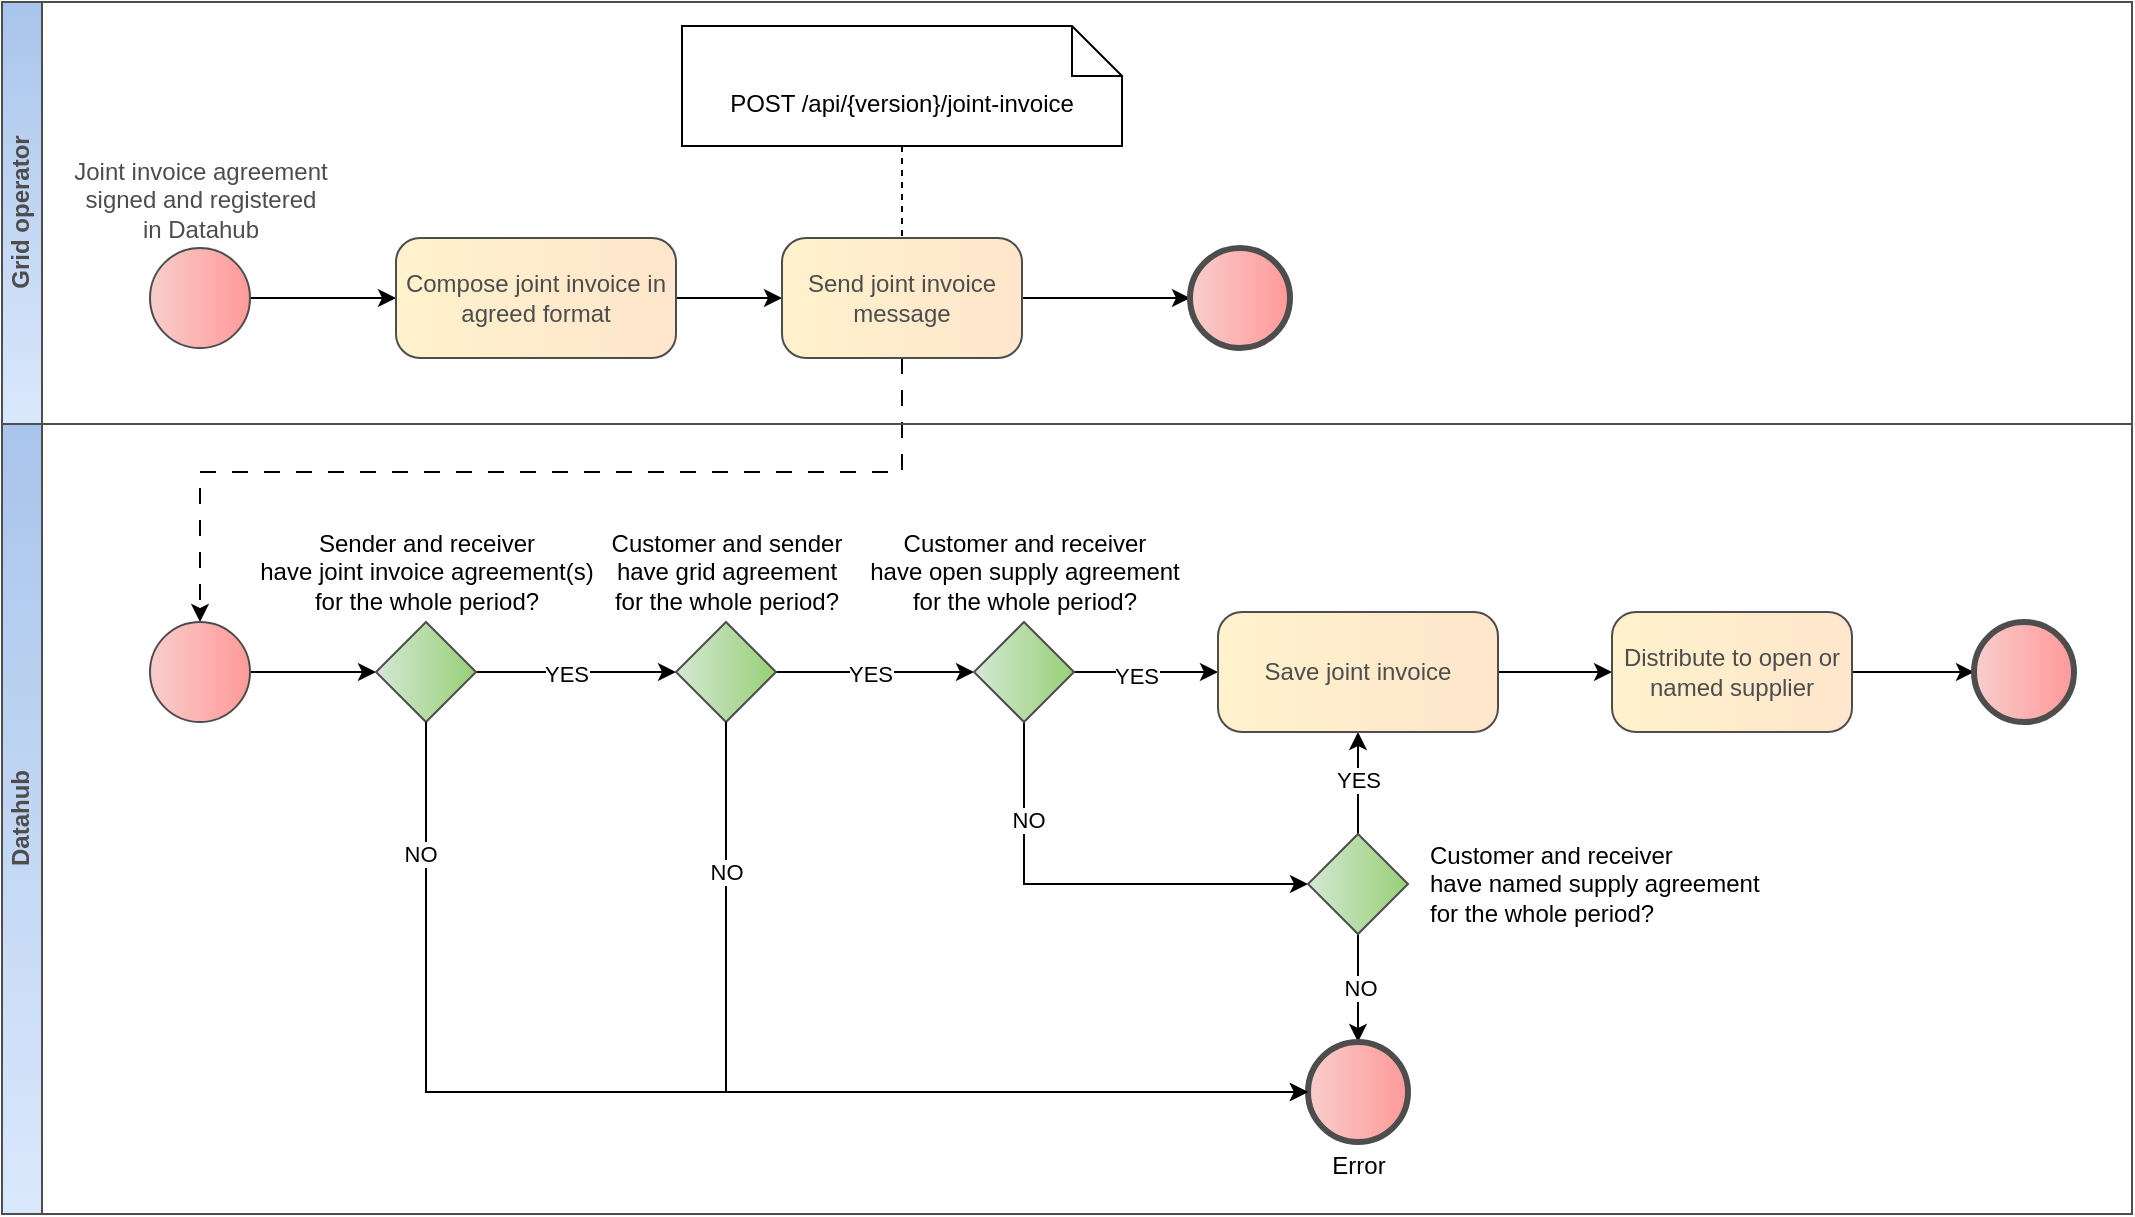 <mxfile version="22.1.21" type="device" pages="4">
  <diagram name="Add joint invoice" id="8MDporz_g2Um2DUFQjdH">
    <mxGraphModel dx="1830" dy="837" grid="0" gridSize="10" guides="1" tooltips="1" connect="1" arrows="1" fold="1" page="0" pageScale="1" pageWidth="827" pageHeight="1169" math="0" shadow="0">
      <root>
        <mxCell id="0" />
        <mxCell id="1" parent="0" />
        <mxCell id="ErJsUryPeic-7oZZHzyE-3" style="edgeStyle=orthogonalEdgeStyle;rounded=0;orthogonalLoop=1;jettySize=auto;html=1;" edge="1" parent="1" source="ErJsUryPeic-7oZZHzyE-1" target="ErJsUryPeic-7oZZHzyE-2">
          <mxGeometry relative="1" as="geometry" />
        </mxCell>
        <mxCell id="ErJsUryPeic-7oZZHzyE-1" value="Joint invoice agreement&lt;br&gt;signed and registered&lt;br&gt;in Datahub" style="points=[[0.145,0.145,0],[0.5,0,0],[0.855,0.145,0],[1,0.5,0],[0.855,0.855,0],[0.5,1,0],[0.145,0.855,0],[0,0.5,0]];shape=mxgraph.bpmn.event;html=1;verticalLabelPosition=top;labelBackgroundColor=#ffffff;verticalAlign=bottom;align=center;perimeter=ellipsePerimeter;outlineConnect=0;aspect=fixed;outline=standard;symbol=general;fontFamily=Helvetica;fontSize=12;fontColor=#4D4D4D;fillColor=#f8cecc;strokeColor=#4D4D4D;rounded=1;shadow=0;strokeWidth=1;gradientColor=#FF9999;gradientDirection=east;labelPosition=center;" vertex="1" parent="1">
          <mxGeometry x="-8" y="292" width="50" height="50" as="geometry" />
        </mxCell>
        <mxCell id="ErJsUryPeic-7oZZHzyE-5" value="" style="edgeStyle=orthogonalEdgeStyle;rounded=0;orthogonalLoop=1;jettySize=auto;html=1;" edge="1" parent="1" source="ErJsUryPeic-7oZZHzyE-2" target="ErJsUryPeic-7oZZHzyE-4">
          <mxGeometry relative="1" as="geometry" />
        </mxCell>
        <mxCell id="ErJsUryPeic-7oZZHzyE-2" value="Compose joint invoice in agreed format" style="rounded=1;whiteSpace=wrap;html=1;arcSize=20;fillColor=#fff2cc;strokeColor=#4D4D4D;shadow=0;fontColor=#4D4D4D;gradientColor=#FFE6CC;gradientDirection=east;glass=0;collapsible=0;backgroundOutline=0;enumerate=0;labelBackgroundColor=none;labelBorderColor=none;strokeWidth=1;" vertex="1" parent="1">
          <mxGeometry x="115" y="287" width="140" height="60" as="geometry">
            <mxRectangle x="340" y="420" width="90" height="30" as="alternateBounds" />
          </mxGeometry>
        </mxCell>
        <mxCell id="ErJsUryPeic-7oZZHzyE-9" style="edgeStyle=orthogonalEdgeStyle;rounded=0;orthogonalLoop=1;jettySize=auto;html=1;" edge="1" parent="1" source="ErJsUryPeic-7oZZHzyE-4" target="ErJsUryPeic-7oZZHzyE-8">
          <mxGeometry relative="1" as="geometry" />
        </mxCell>
        <mxCell id="3ln-3Bt3ZYaKmS4pvewE-1" style="edgeStyle=orthogonalEdgeStyle;rounded=0;orthogonalLoop=1;jettySize=auto;html=1;dashed=1;dashPattern=8 8;" edge="1" parent="1" source="ErJsUryPeic-7oZZHzyE-4" target="ErJsUryPeic-7oZZHzyE-10">
          <mxGeometry relative="1" as="geometry">
            <Array as="points">
              <mxPoint x="368" y="404" />
              <mxPoint x="17" y="404" />
            </Array>
          </mxGeometry>
        </mxCell>
        <mxCell id="ErJsUryPeic-7oZZHzyE-4" value="Send joint invoice message" style="whiteSpace=wrap;html=1;fillColor=#fff2cc;strokeColor=#4D4D4D;fontColor=#4D4D4D;rounded=1;arcSize=20;shadow=0;gradientColor=#FFE6CC;gradientDirection=east;glass=0;labelBackgroundColor=none;labelBorderColor=none;strokeWidth=1;" vertex="1" parent="1">
          <mxGeometry x="308" y="287" width="120" height="60" as="geometry" />
        </mxCell>
        <mxCell id="ErJsUryPeic-7oZZHzyE-7" style="rounded=0;orthogonalLoop=1;jettySize=auto;html=1;dashed=1;endArrow=none;endFill=0;" edge="1" parent="1" source="ErJsUryPeic-7oZZHzyE-6" target="ErJsUryPeic-7oZZHzyE-4">
          <mxGeometry relative="1" as="geometry" />
        </mxCell>
        <mxCell id="ErJsUryPeic-7oZZHzyE-6" value="POST /api/{version}/joint-invoice" style="shape=note2;boundedLbl=1;whiteSpace=wrap;html=1;size=25;verticalAlign=top;align=center;" vertex="1" parent="1">
          <mxGeometry x="258" y="181" width="220" height="60" as="geometry" />
        </mxCell>
        <mxCell id="ErJsUryPeic-7oZZHzyE-8" value="" style="points=[[0.145,0.145,0],[0.5,0,0],[0.855,0.145,0],[1,0.5,0],[0.855,0.855,0],[0.5,1,0],[0.145,0.855,0],[0,0.5,0]];shape=mxgraph.bpmn.event;html=1;verticalLabelPosition=top;labelBackgroundColor=#ffffff;verticalAlign=middle;align=center;perimeter=ellipsePerimeter;outlineConnect=0;aspect=fixed;outline=end;symbol=terminate2;fontFamily=Helvetica;fontSize=12;fontColor=#000000;fillColor=#f8cecc;strokeColor=#4D4D4D;rounded=1;shadow=0;strokeWidth=1;gradientColor=#FF9999;gradientDirection=east;spacing=0;spacingTop=0;spacingLeft=0;spacingBottom=0;labelPosition=center;" vertex="1" parent="1">
          <mxGeometry x="512" y="292" width="50" height="50" as="geometry" />
        </mxCell>
        <mxCell id="ErJsUryPeic-7oZZHzyE-12" style="edgeStyle=orthogonalEdgeStyle;rounded=0;orthogonalLoop=1;jettySize=auto;html=1;" edge="1" parent="1" source="ErJsUryPeic-7oZZHzyE-10" target="ErJsUryPeic-7oZZHzyE-11">
          <mxGeometry relative="1" as="geometry" />
        </mxCell>
        <mxCell id="ErJsUryPeic-7oZZHzyE-10" value="" style="points=[[0.145,0.145,0],[0.5,0,0],[0.855,0.145,0],[1,0.5,0],[0.855,0.855,0],[0.5,1,0],[0.145,0.855,0],[0,0.5,0]];shape=mxgraph.bpmn.event;html=1;verticalLabelPosition=bottom;labelBackgroundColor=#ffffff;verticalAlign=bottom;align=center;perimeter=ellipsePerimeter;outlineConnect=0;aspect=fixed;outline=standard;symbol=general;fontFamily=Helvetica;fontSize=12;fontColor=#4D4D4D;fillColor=#f8cecc;strokeColor=#4D4D4D;rounded=1;shadow=0;strokeWidth=1;gradientColor=#FF9999;gradientDirection=east;" vertex="1" parent="1">
          <mxGeometry x="-8" y="479" width="50" height="50" as="geometry" />
        </mxCell>
        <mxCell id="ErJsUryPeic-7oZZHzyE-16" style="edgeStyle=orthogonalEdgeStyle;rounded=0;orthogonalLoop=1;jettySize=auto;html=1;" edge="1" parent="1" source="ErJsUryPeic-7oZZHzyE-11" target="ErJsUryPeic-7oZZHzyE-13">
          <mxGeometry relative="1" as="geometry" />
        </mxCell>
        <mxCell id="ErJsUryPeic-7oZZHzyE-17" value="YES" style="edgeLabel;html=1;align=center;verticalAlign=middle;resizable=0;points=[];" vertex="1" connectable="0" parent="ErJsUryPeic-7oZZHzyE-16">
          <mxGeometry x="-0.097" relative="1" as="geometry">
            <mxPoint y="1" as="offset" />
          </mxGeometry>
        </mxCell>
        <mxCell id="ErJsUryPeic-7oZZHzyE-11" value="Sender and receiver&lt;br&gt;have joint invoice agreement(s)&lt;br&gt;for the whole period?" style="points=[[0.25,0.25,0],[0.5,0,0],[0.75,0.25,0],[1,0.5,0],[0.75,0.75,0],[0.5,1,0],[0.25,0.75,0],[0,0.5,0]];shape=mxgraph.bpmn.gateway2;html=1;verticalLabelPosition=top;labelBackgroundColor=#ffffff;verticalAlign=middle;align=center;perimeter=rhombusPerimeter;outlineConnect=0;outline=none;symbol=none;fontFamily=Helvetica;fontSize=12;fontColor=#000000;fillColor=#D5E8D4;strokeColor=#4D4D4D;rounded=0;shadow=0;gradientColor=#97D077;gradientDirection=east;spacing=0;labelPosition=center;" vertex="1" parent="1">
          <mxGeometry x="105" y="479" width="50" height="50" as="geometry" />
        </mxCell>
        <mxCell id="ErJsUryPeic-7oZZHzyE-18" style="edgeStyle=orthogonalEdgeStyle;rounded=0;orthogonalLoop=1;jettySize=auto;html=1;" edge="1" parent="1" source="ErJsUryPeic-7oZZHzyE-13" target="ErJsUryPeic-7oZZHzyE-14">
          <mxGeometry relative="1" as="geometry" />
        </mxCell>
        <mxCell id="ErJsUryPeic-7oZZHzyE-19" value="YES" style="edgeLabel;html=1;align=center;verticalAlign=middle;resizable=0;points=[];" vertex="1" connectable="0" parent="ErJsUryPeic-7oZZHzyE-18">
          <mxGeometry x="-0.057" relative="1" as="geometry">
            <mxPoint y="1" as="offset" />
          </mxGeometry>
        </mxCell>
        <mxCell id="ErJsUryPeic-7oZZHzyE-13" value="Customer and sender&lt;br&gt;have grid agreement&lt;br&gt;for the whole period?" style="points=[[0.25,0.25,0],[0.5,0,0],[0.75,0.25,0],[1,0.5,0],[0.75,0.75,0],[0.5,1,0],[0.25,0.75,0],[0,0.5,0]];shape=mxgraph.bpmn.gateway2;html=1;verticalLabelPosition=top;labelBackgroundColor=#ffffff;verticalAlign=middle;align=center;perimeter=rhombusPerimeter;outlineConnect=0;outline=none;symbol=none;fontFamily=Helvetica;fontSize=12;fontColor=#000000;fillColor=#D5E8D4;strokeColor=#4D4D4D;rounded=0;shadow=0;gradientColor=#97D077;gradientDirection=east;spacing=0;labelPosition=center;" vertex="1" parent="1">
          <mxGeometry x="255" y="479" width="50" height="50" as="geometry" />
        </mxCell>
        <mxCell id="ErJsUryPeic-7oZZHzyE-21" style="edgeStyle=orthogonalEdgeStyle;rounded=0;orthogonalLoop=1;jettySize=auto;html=1;" edge="1" parent="1" source="ErJsUryPeic-7oZZHzyE-14" target="ErJsUryPeic-7oZZHzyE-20">
          <mxGeometry relative="1" as="geometry" />
        </mxCell>
        <mxCell id="ErJsUryPeic-7oZZHzyE-25" value="YES" style="edgeLabel;html=1;align=center;verticalAlign=middle;resizable=0;points=[];" vertex="1" connectable="0" parent="ErJsUryPeic-7oZZHzyE-21">
          <mxGeometry x="-0.139" y="-1" relative="1" as="geometry">
            <mxPoint y="1" as="offset" />
          </mxGeometry>
        </mxCell>
        <mxCell id="ErJsUryPeic-7oZZHzyE-24" style="edgeStyle=orthogonalEdgeStyle;rounded=0;orthogonalLoop=1;jettySize=auto;html=1;" edge="1" parent="1" source="ErJsUryPeic-7oZZHzyE-14" target="ErJsUryPeic-7oZZHzyE-15">
          <mxGeometry relative="1" as="geometry">
            <Array as="points">
              <mxPoint x="429" y="610" />
            </Array>
          </mxGeometry>
        </mxCell>
        <mxCell id="ErJsUryPeic-7oZZHzyE-26" value="NO" style="edgeLabel;html=1;align=center;verticalAlign=middle;resizable=0;points=[];" vertex="1" connectable="0" parent="ErJsUryPeic-7oZZHzyE-24">
          <mxGeometry x="-0.575" y="2" relative="1" as="geometry">
            <mxPoint y="1" as="offset" />
          </mxGeometry>
        </mxCell>
        <mxCell id="ErJsUryPeic-7oZZHzyE-14" value="Customer and receiver&lt;br&gt;have open supply agreement&lt;br&gt;for the whole period?" style="points=[[0.25,0.25,0],[0.5,0,0],[0.75,0.25,0],[1,0.5,0],[0.75,0.75,0],[0.5,1,0],[0.25,0.75,0],[0,0.5,0]];shape=mxgraph.bpmn.gateway2;html=1;verticalLabelPosition=top;labelBackgroundColor=#ffffff;verticalAlign=middle;align=center;perimeter=rhombusPerimeter;outlineConnect=0;outline=none;symbol=none;fontFamily=Helvetica;fontSize=12;fontColor=#000000;fillColor=#D5E8D4;strokeColor=#4D4D4D;rounded=0;shadow=0;gradientColor=#97D077;gradientDirection=east;spacing=0;labelPosition=center;" vertex="1" parent="1">
          <mxGeometry x="404" y="479" width="50" height="50" as="geometry" />
        </mxCell>
        <mxCell id="ErJsUryPeic-7oZZHzyE-22" style="edgeStyle=orthogonalEdgeStyle;rounded=0;orthogonalLoop=1;jettySize=auto;html=1;" edge="1" parent="1" source="ErJsUryPeic-7oZZHzyE-15" target="ErJsUryPeic-7oZZHzyE-20">
          <mxGeometry relative="1" as="geometry" />
        </mxCell>
        <mxCell id="ErJsUryPeic-7oZZHzyE-23" value="YES" style="edgeLabel;html=1;align=center;verticalAlign=middle;resizable=0;points=[];" vertex="1" connectable="0" parent="ErJsUryPeic-7oZZHzyE-22">
          <mxGeometry x="0.053" relative="1" as="geometry">
            <mxPoint as="offset" />
          </mxGeometry>
        </mxCell>
        <mxCell id="ErJsUryPeic-7oZZHzyE-30" style="edgeStyle=orthogonalEdgeStyle;rounded=0;orthogonalLoop=1;jettySize=auto;html=1;" edge="1" parent="1" source="ErJsUryPeic-7oZZHzyE-15" target="ErJsUryPeic-7oZZHzyE-29">
          <mxGeometry relative="1" as="geometry" />
        </mxCell>
        <mxCell id="ErJsUryPeic-7oZZHzyE-31" value="NO" style="edgeLabel;html=1;align=center;verticalAlign=middle;resizable=0;points=[];" vertex="1" connectable="0" parent="ErJsUryPeic-7oZZHzyE-30">
          <mxGeometry y="1" relative="1" as="geometry">
            <mxPoint as="offset" />
          </mxGeometry>
        </mxCell>
        <mxCell id="ErJsUryPeic-7oZZHzyE-15" value="Customer and receiver&lt;br style=&quot;border-color: var(--border-color);&quot;&gt;have named supply agreement&lt;br style=&quot;border-color: var(--border-color);&quot;&gt;for the whole period?" style="points=[[0.25,0.25,0],[0.5,0,0],[0.75,0.25,0],[1,0.5,0],[0.75,0.75,0],[0.5,1,0],[0.25,0.75,0],[0,0.5,0]];shape=mxgraph.bpmn.gateway2;html=1;verticalLabelPosition=middle;labelBackgroundColor=#ffffff;verticalAlign=middle;align=left;perimeter=rhombusPerimeter;outlineConnect=0;outline=none;symbol=none;fontFamily=Helvetica;fontSize=12;fontColor=#000000;fillColor=#D5E8D4;strokeColor=#4D4D4D;rounded=0;shadow=0;gradientColor=#97D077;gradientDirection=east;spacing=0;labelPosition=right;spacingLeft=11;" vertex="1" parent="1">
          <mxGeometry x="571" y="585" width="50" height="50" as="geometry" />
        </mxCell>
        <mxCell id="ErJsUryPeic-7oZZHzyE-38" value="" style="edgeStyle=orthogonalEdgeStyle;rounded=0;orthogonalLoop=1;jettySize=auto;html=1;" edge="1" parent="1" source="ErJsUryPeic-7oZZHzyE-20" target="ErJsUryPeic-7oZZHzyE-37">
          <mxGeometry relative="1" as="geometry" />
        </mxCell>
        <mxCell id="ErJsUryPeic-7oZZHzyE-20" value="Save joint invoice" style="rounded=1;whiteSpace=wrap;html=1;arcSize=20;fillColor=#fff2cc;strokeColor=#4D4D4D;shadow=0;fontColor=#4D4D4D;gradientColor=#FFE6CC;gradientDirection=east;glass=0;collapsible=0;backgroundOutline=0;enumerate=0;labelBackgroundColor=none;labelBorderColor=none;strokeWidth=1;" vertex="1" parent="1">
          <mxGeometry x="526" y="474" width="140" height="60" as="geometry">
            <mxRectangle x="340" y="420" width="90" height="30" as="alternateBounds" />
          </mxGeometry>
        </mxCell>
        <mxCell id="ErJsUryPeic-7oZZHzyE-29" value="Error" style="points=[[0.145,0.145,0],[0.5,0,0],[0.855,0.145,0],[1,0.5,0],[0.855,0.855,0],[0.5,1,0],[0.145,0.855,0],[0,0.5,0]];shape=mxgraph.bpmn.event;html=1;verticalLabelPosition=bottom;labelBackgroundColor=#ffffff;verticalAlign=top;align=center;perimeter=ellipsePerimeter;outlineConnect=0;aspect=fixed;outline=end;symbol=terminate2;fontFamily=Helvetica;fontSize=12;fontColor=#000000;fillColor=#f8cecc;strokeColor=#4D4D4D;rounded=1;shadow=0;strokeWidth=1;gradientColor=#FF9999;gradientDirection=east;spacing=0;spacingTop=0;spacingLeft=0;spacingBottom=0;labelPosition=center;" vertex="1" parent="1">
          <mxGeometry x="571" y="689" width="50" height="50" as="geometry" />
        </mxCell>
        <mxCell id="ErJsUryPeic-7oZZHzyE-33" style="edgeStyle=orthogonalEdgeStyle;rounded=0;orthogonalLoop=1;jettySize=auto;html=1;entryX=0;entryY=0.5;entryDx=0;entryDy=0;entryPerimeter=0;" edge="1" parent="1" source="ErJsUryPeic-7oZZHzyE-11" target="ErJsUryPeic-7oZZHzyE-29">
          <mxGeometry relative="1" as="geometry">
            <Array as="points">
              <mxPoint x="130" y="714" />
            </Array>
          </mxGeometry>
        </mxCell>
        <mxCell id="ErJsUryPeic-7oZZHzyE-35" value="NO" style="edgeLabel;html=1;align=center;verticalAlign=middle;resizable=0;points=[];" vertex="1" connectable="0" parent="ErJsUryPeic-7oZZHzyE-33">
          <mxGeometry x="-0.791" y="-3" relative="1" as="geometry">
            <mxPoint as="offset" />
          </mxGeometry>
        </mxCell>
        <mxCell id="ErJsUryPeic-7oZZHzyE-34" style="edgeStyle=orthogonalEdgeStyle;rounded=0;orthogonalLoop=1;jettySize=auto;html=1;entryX=0;entryY=0.5;entryDx=0;entryDy=0;entryPerimeter=0;" edge="1" parent="1" source="ErJsUryPeic-7oZZHzyE-13" target="ErJsUryPeic-7oZZHzyE-29">
          <mxGeometry relative="1" as="geometry">
            <Array as="points">
              <mxPoint x="280" y="714" />
            </Array>
          </mxGeometry>
        </mxCell>
        <mxCell id="ErJsUryPeic-7oZZHzyE-36" value="NO" style="edgeLabel;html=1;align=center;verticalAlign=middle;resizable=0;points=[];" vertex="1" connectable="0" parent="ErJsUryPeic-7oZZHzyE-34">
          <mxGeometry x="-0.684" relative="1" as="geometry">
            <mxPoint as="offset" />
          </mxGeometry>
        </mxCell>
        <mxCell id="ErJsUryPeic-7oZZHzyE-40" style="edgeStyle=orthogonalEdgeStyle;rounded=0;orthogonalLoop=1;jettySize=auto;html=1;" edge="1" parent="1" source="ErJsUryPeic-7oZZHzyE-37" target="ErJsUryPeic-7oZZHzyE-39">
          <mxGeometry relative="1" as="geometry" />
        </mxCell>
        <mxCell id="ErJsUryPeic-7oZZHzyE-37" value="Distribute to open or named supplier" style="whiteSpace=wrap;html=1;fillColor=#fff2cc;strokeColor=#4D4D4D;fontColor=#4D4D4D;rounded=1;arcSize=20;shadow=0;gradientColor=#FFE6CC;gradientDirection=east;glass=0;labelBackgroundColor=none;labelBorderColor=none;strokeWidth=1;" vertex="1" parent="1">
          <mxGeometry x="723" y="474" width="120" height="60" as="geometry" />
        </mxCell>
        <mxCell id="ErJsUryPeic-7oZZHzyE-39" value="" style="points=[[0.145,0.145,0],[0.5,0,0],[0.855,0.145,0],[1,0.5,0],[0.855,0.855,0],[0.5,1,0],[0.145,0.855,0],[0,0.5,0]];shape=mxgraph.bpmn.event;html=1;verticalLabelPosition=top;labelBackgroundColor=#ffffff;verticalAlign=middle;align=center;perimeter=ellipsePerimeter;outlineConnect=0;aspect=fixed;outline=end;symbol=terminate2;fontFamily=Helvetica;fontSize=12;fontColor=#000000;fillColor=#f8cecc;strokeColor=#4D4D4D;rounded=1;shadow=0;strokeWidth=1;gradientColor=#FF9999;gradientDirection=east;spacing=0;spacingTop=0;spacingLeft=0;spacingBottom=0;labelPosition=center;" vertex="1" parent="1">
          <mxGeometry x="904" y="479" width="50" height="50" as="geometry" />
        </mxCell>
        <mxCell id="ErJsUryPeic-7oZZHzyE-41" value="Grid operator" style="swimlane;html=1;horizontal=0;startSize=20;strokeColor=#4D4D4D;fillColor=#dae8fc;connectable=0;allowArrows=0;recursiveResize=0;fontColor=#4D4D4D;gradientColor=#A9C4EB;gradientDirection=north;rotation=0;" vertex="1" parent="1">
          <mxGeometry x="-82" y="169" width="1065" height="211" as="geometry" />
        </mxCell>
        <mxCell id="ErJsUryPeic-7oZZHzyE-42" value="Datahub" style="swimlane;html=1;horizontal=0;startSize=20;strokeColor=#4D4D4D;fillColor=#dae8fc;connectable=0;allowArrows=0;recursiveResize=0;fontColor=#4D4D4D;gradientColor=#A9C4EB;gradientDirection=north;rotation=0;" vertex="1" parent="1">
          <mxGeometry x="-82" y="380" width="1065" height="395" as="geometry" />
        </mxCell>
      </root>
    </mxGraphModel>
  </diagram>
  <diagram name="Update joint invoice" id="X2jLZjVCrs03dSrVPhsL">
    <mxGraphModel dx="2074" dy="1214" grid="0" gridSize="10" guides="1" tooltips="1" connect="1" arrows="1" fold="1" page="0" pageScale="1" pageWidth="827" pageHeight="1169" math="0" shadow="0">
      <root>
        <mxCell id="Ytgb3KsRPZpZkvnP3kQw-0" />
        <mxCell id="Ytgb3KsRPZpZkvnP3kQw-1" parent="Ytgb3KsRPZpZkvnP3kQw-0" />
      </root>
    </mxGraphModel>
  </diagram>
  <diagram id="RRt0JlioAHXpC4tP_UKX" name="Ühisarve võrguarve lisamine">
    <mxGraphModel dx="2059" dy="971" grid="0" gridSize="10" guides="1" tooltips="1" connect="1" arrows="1" fold="1" page="0" pageScale="1" pageWidth="827" pageHeight="1169" math="0" shadow="0">
      <root>
        <mxCell id="0" />
        <mxCell id="1" parent="0" />
        <mxCell id="aUxfDn-0duZV7Zlwz5kJ-1" style="edgeStyle=orthogonalEdgeStyle;rounded=0;orthogonalLoop=1;jettySize=auto;html=1;" edge="1" parent="1" source="aUxfDn-0duZV7Zlwz5kJ-2" target="aUxfDn-0duZV7Zlwz5kJ-4">
          <mxGeometry relative="1" as="geometry" />
        </mxCell>
        <mxCell id="aUxfDn-0duZV7Zlwz5kJ-2" value="Ühisarve leping on&amp;nbsp;&lt;br&gt;sõlmitud ja lisatud&lt;br&gt;Andmelattu" style="points=[[0.145,0.145,0],[0.5,0,0],[0.855,0.145,0],[1,0.5,0],[0.855,0.855,0],[0.5,1,0],[0.145,0.855,0],[0,0.5,0]];shape=mxgraph.bpmn.event;html=1;verticalLabelPosition=top;labelBackgroundColor=#ffffff;verticalAlign=bottom;align=center;perimeter=ellipsePerimeter;outlineConnect=0;aspect=fixed;outline=standard;symbol=general;fontFamily=Helvetica;fontSize=12;fontColor=#4D4D4D;fillColor=#f8cecc;strokeColor=#4D4D4D;rounded=1;shadow=0;strokeWidth=1;gradientColor=#FF9999;gradientDirection=east;labelPosition=center;" vertex="1" parent="1">
          <mxGeometry x="-8" y="292" width="50" height="50" as="geometry" />
        </mxCell>
        <mxCell id="aUxfDn-0duZV7Zlwz5kJ-3" value="" style="edgeStyle=orthogonalEdgeStyle;rounded=0;orthogonalLoop=1;jettySize=auto;html=1;" edge="1" parent="1" source="aUxfDn-0duZV7Zlwz5kJ-4" target="aUxfDn-0duZV7Zlwz5kJ-6">
          <mxGeometry relative="1" as="geometry" />
        </mxCell>
        <mxCell id="aUxfDn-0duZV7Zlwz5kJ-4" value="Ühisarve võrguarve koostamine ettenähtud formaadis" style="rounded=1;whiteSpace=wrap;html=1;arcSize=20;fillColor=#fff2cc;strokeColor=#4D4D4D;shadow=0;fontColor=#4D4D4D;gradientColor=#FFE6CC;gradientDirection=east;glass=0;collapsible=0;backgroundOutline=0;enumerate=0;labelBackgroundColor=none;labelBorderColor=none;strokeWidth=1;" vertex="1" parent="1">
          <mxGeometry x="115" y="287" width="140" height="60" as="geometry">
            <mxRectangle x="340" y="420" width="90" height="30" as="alternateBounds" />
          </mxGeometry>
        </mxCell>
        <mxCell id="aUxfDn-0duZV7Zlwz5kJ-5" style="edgeStyle=orthogonalEdgeStyle;rounded=0;orthogonalLoop=1;jettySize=auto;html=1;" edge="1" parent="1" source="aUxfDn-0duZV7Zlwz5kJ-6" target="aUxfDn-0duZV7Zlwz5kJ-9">
          <mxGeometry relative="1" as="geometry" />
        </mxCell>
        <mxCell id="56tKm2xbbI2hdgiJlcFT-1" style="edgeStyle=orthogonalEdgeStyle;rounded=0;orthogonalLoop=1;jettySize=auto;html=1;dashed=1;dashPattern=8 8;" edge="1" parent="1" source="aUxfDn-0duZV7Zlwz5kJ-6" target="aUxfDn-0duZV7Zlwz5kJ-11">
          <mxGeometry relative="1" as="geometry">
            <Array as="points">
              <mxPoint x="368" y="408" />
              <mxPoint x="17" y="408" />
            </Array>
          </mxGeometry>
        </mxCell>
        <mxCell id="aUxfDn-0duZV7Zlwz5kJ-6" value="Ühisarve võrguarve sõnumi saatmine" style="whiteSpace=wrap;html=1;fillColor=#fff2cc;strokeColor=#4D4D4D;fontColor=#4D4D4D;rounded=1;arcSize=20;shadow=0;gradientColor=#FFE6CC;gradientDirection=east;glass=0;labelBackgroundColor=none;labelBorderColor=none;strokeWidth=1;" vertex="1" parent="1">
          <mxGeometry x="308" y="287" width="120" height="60" as="geometry" />
        </mxCell>
        <mxCell id="aUxfDn-0duZV7Zlwz5kJ-7" style="rounded=0;orthogonalLoop=1;jettySize=auto;html=1;dashed=1;endArrow=none;endFill=0;" edge="1" parent="1" source="aUxfDn-0duZV7Zlwz5kJ-8" target="aUxfDn-0duZV7Zlwz5kJ-6">
          <mxGeometry relative="1" as="geometry" />
        </mxCell>
        <mxCell id="aUxfDn-0duZV7Zlwz5kJ-8" value="POST /api/{version}/joint-invoice" style="shape=note2;boundedLbl=1;whiteSpace=wrap;html=1;size=25;verticalAlign=top;align=center;" vertex="1" parent="1">
          <mxGeometry x="258" y="181" width="220" height="60" as="geometry" />
        </mxCell>
        <mxCell id="aUxfDn-0duZV7Zlwz5kJ-9" value="" style="points=[[0.145,0.145,0],[0.5,0,0],[0.855,0.145,0],[1,0.5,0],[0.855,0.855,0],[0.5,1,0],[0.145,0.855,0],[0,0.5,0]];shape=mxgraph.bpmn.event;html=1;verticalLabelPosition=top;labelBackgroundColor=#ffffff;verticalAlign=middle;align=center;perimeter=ellipsePerimeter;outlineConnect=0;aspect=fixed;outline=end;symbol=terminate2;fontFamily=Helvetica;fontSize=12;fontColor=#000000;fillColor=#f8cecc;strokeColor=#4D4D4D;rounded=1;shadow=0;strokeWidth=1;gradientColor=#FF9999;gradientDirection=east;spacing=0;spacingTop=0;spacingLeft=0;spacingBottom=0;labelPosition=center;" vertex="1" parent="1">
          <mxGeometry x="512" y="292" width="50" height="50" as="geometry" />
        </mxCell>
        <mxCell id="aUxfDn-0duZV7Zlwz5kJ-10" style="edgeStyle=orthogonalEdgeStyle;rounded=0;orthogonalLoop=1;jettySize=auto;html=1;" edge="1" parent="1" source="aUxfDn-0duZV7Zlwz5kJ-11" target="aUxfDn-0duZV7Zlwz5kJ-14">
          <mxGeometry relative="1" as="geometry" />
        </mxCell>
        <mxCell id="aUxfDn-0duZV7Zlwz5kJ-11" value="" style="points=[[0.145,0.145,0],[0.5,0,0],[0.855,0.145,0],[1,0.5,0],[0.855,0.855,0],[0.5,1,0],[0.145,0.855,0],[0,0.5,0]];shape=mxgraph.bpmn.event;html=1;verticalLabelPosition=bottom;labelBackgroundColor=#ffffff;verticalAlign=bottom;align=center;perimeter=ellipsePerimeter;outlineConnect=0;aspect=fixed;outline=standard;symbol=general;fontFamily=Helvetica;fontSize=12;fontColor=#4D4D4D;fillColor=#f8cecc;strokeColor=#4D4D4D;rounded=1;shadow=0;strokeWidth=1;gradientColor=#FF9999;gradientDirection=east;" vertex="1" parent="1">
          <mxGeometry x="-8" y="479" width="50" height="50" as="geometry" />
        </mxCell>
        <mxCell id="aUxfDn-0duZV7Zlwz5kJ-12" style="edgeStyle=orthogonalEdgeStyle;rounded=0;orthogonalLoop=1;jettySize=auto;html=1;" edge="1" parent="1" source="aUxfDn-0duZV7Zlwz5kJ-14" target="aUxfDn-0duZV7Zlwz5kJ-17">
          <mxGeometry relative="1" as="geometry" />
        </mxCell>
        <mxCell id="aUxfDn-0duZV7Zlwz5kJ-13" value="JAH" style="edgeLabel;html=1;align=center;verticalAlign=middle;resizable=0;points=[];" vertex="1" connectable="0" parent="aUxfDn-0duZV7Zlwz5kJ-12">
          <mxGeometry x="-0.097" relative="1" as="geometry">
            <mxPoint y="1" as="offset" />
          </mxGeometry>
        </mxCell>
        <mxCell id="aUxfDn-0duZV7Zlwz5kJ-14" value="Saatja ja adressaadi vahel&lt;br&gt;on kehtiv ühisarve leping,&amp;nbsp;&lt;br&gt;mis katab terve perioodi?" style="points=[[0.25,0.25,0],[0.5,0,0],[0.75,0.25,0],[1,0.5,0],[0.75,0.75,0],[0.5,1,0],[0.25,0.75,0],[0,0.5,0]];shape=mxgraph.bpmn.gateway2;html=1;verticalLabelPosition=top;labelBackgroundColor=#ffffff;verticalAlign=middle;align=center;perimeter=rhombusPerimeter;outlineConnect=0;outline=none;symbol=none;fontFamily=Helvetica;fontSize=12;fontColor=#000000;fillColor=#D5E8D4;strokeColor=#4D4D4D;rounded=0;shadow=0;gradientColor=#97D077;gradientDirection=east;spacing=0;labelPosition=center;" vertex="1" parent="1">
          <mxGeometry x="105" y="479" width="50" height="50" as="geometry" />
        </mxCell>
        <mxCell id="aUxfDn-0duZV7Zlwz5kJ-15" style="edgeStyle=orthogonalEdgeStyle;rounded=0;orthogonalLoop=1;jettySize=auto;html=1;" edge="1" parent="1" source="aUxfDn-0duZV7Zlwz5kJ-17" target="aUxfDn-0duZV7Zlwz5kJ-22">
          <mxGeometry relative="1" as="geometry" />
        </mxCell>
        <mxCell id="aUxfDn-0duZV7Zlwz5kJ-16" value="JAH" style="edgeLabel;html=1;align=center;verticalAlign=middle;resizable=0;points=[];" vertex="1" connectable="0" parent="aUxfDn-0duZV7Zlwz5kJ-15">
          <mxGeometry x="-0.057" relative="1" as="geometry">
            <mxPoint y="1" as="offset" />
          </mxGeometry>
        </mxCell>
        <mxCell id="aUxfDn-0duZV7Zlwz5kJ-17" value="Saatja ja kliendi vahel&lt;br&gt;on kehtiv võrguleping,&lt;br&gt;mis katab terve perioodi?" style="points=[[0.25,0.25,0],[0.5,0,0],[0.75,0.25,0],[1,0.5,0],[0.75,0.75,0],[0.5,1,0],[0.25,0.75,0],[0,0.5,0]];shape=mxgraph.bpmn.gateway2;html=1;verticalLabelPosition=top;labelBackgroundColor=#ffffff;verticalAlign=middle;align=center;perimeter=rhombusPerimeter;outlineConnect=0;outline=none;symbol=none;fontFamily=Helvetica;fontSize=12;fontColor=#000000;fillColor=#D5E8D4;strokeColor=#4D4D4D;rounded=0;shadow=0;gradientColor=#97D077;gradientDirection=east;spacing=0;labelPosition=center;" vertex="1" parent="1">
          <mxGeometry x="255" y="479" width="50" height="50" as="geometry" />
        </mxCell>
        <mxCell id="aUxfDn-0duZV7Zlwz5kJ-18" style="edgeStyle=orthogonalEdgeStyle;rounded=0;orthogonalLoop=1;jettySize=auto;html=1;" edge="1" parent="1" source="aUxfDn-0duZV7Zlwz5kJ-22" target="aUxfDn-0duZV7Zlwz5kJ-29">
          <mxGeometry relative="1" as="geometry" />
        </mxCell>
        <mxCell id="aUxfDn-0duZV7Zlwz5kJ-19" value="JAH" style="edgeLabel;html=1;align=center;verticalAlign=middle;resizable=0;points=[];" vertex="1" connectable="0" parent="aUxfDn-0duZV7Zlwz5kJ-18">
          <mxGeometry x="-0.139" y="-1" relative="1" as="geometry">
            <mxPoint y="1" as="offset" />
          </mxGeometry>
        </mxCell>
        <mxCell id="aUxfDn-0duZV7Zlwz5kJ-20" style="edgeStyle=orthogonalEdgeStyle;rounded=0;orthogonalLoop=1;jettySize=auto;html=1;" edge="1" parent="1" source="aUxfDn-0duZV7Zlwz5kJ-22" target="aUxfDn-0duZV7Zlwz5kJ-27">
          <mxGeometry relative="1" as="geometry">
            <Array as="points">
              <mxPoint x="429" y="610" />
            </Array>
          </mxGeometry>
        </mxCell>
        <mxCell id="aUxfDn-0duZV7Zlwz5kJ-21" value="EI" style="edgeLabel;html=1;align=center;verticalAlign=middle;resizable=0;points=[];" vertex="1" connectable="0" parent="aUxfDn-0duZV7Zlwz5kJ-20">
          <mxGeometry x="-0.575" y="2" relative="1" as="geometry">
            <mxPoint y="1" as="offset" />
          </mxGeometry>
        </mxCell>
        <mxCell id="aUxfDn-0duZV7Zlwz5kJ-22" value="Adressaadi ja kliendi vahel&lt;br&gt;on kehtiv avatud tarne leping,&lt;br&gt;mis katab terve perioodi?" style="points=[[0.25,0.25,0],[0.5,0,0],[0.75,0.25,0],[1,0.5,0],[0.75,0.75,0],[0.5,1,0],[0.25,0.75,0],[0,0.5,0]];shape=mxgraph.bpmn.gateway2;html=1;verticalLabelPosition=top;labelBackgroundColor=#ffffff;verticalAlign=middle;align=center;perimeter=rhombusPerimeter;outlineConnect=0;outline=none;symbol=none;fontFamily=Helvetica;fontSize=12;fontColor=#000000;fillColor=#D5E8D4;strokeColor=#4D4D4D;rounded=0;shadow=0;gradientColor=#97D077;gradientDirection=east;spacing=0;labelPosition=center;" vertex="1" parent="1">
          <mxGeometry x="404" y="479" width="50" height="50" as="geometry" />
        </mxCell>
        <mxCell id="aUxfDn-0duZV7Zlwz5kJ-23" style="edgeStyle=orthogonalEdgeStyle;rounded=0;orthogonalLoop=1;jettySize=auto;html=1;" edge="1" parent="1" source="aUxfDn-0duZV7Zlwz5kJ-27" target="aUxfDn-0duZV7Zlwz5kJ-29">
          <mxGeometry relative="1" as="geometry" />
        </mxCell>
        <mxCell id="aUxfDn-0duZV7Zlwz5kJ-24" value="JAH" style="edgeLabel;html=1;align=center;verticalAlign=middle;resizable=0;points=[];" vertex="1" connectable="0" parent="aUxfDn-0duZV7Zlwz5kJ-23">
          <mxGeometry x="0.053" relative="1" as="geometry">
            <mxPoint as="offset" />
          </mxGeometry>
        </mxCell>
        <mxCell id="aUxfDn-0duZV7Zlwz5kJ-25" style="edgeStyle=orthogonalEdgeStyle;rounded=0;orthogonalLoop=1;jettySize=auto;html=1;" edge="1" parent="1" source="aUxfDn-0duZV7Zlwz5kJ-27" target="aUxfDn-0duZV7Zlwz5kJ-30">
          <mxGeometry relative="1" as="geometry" />
        </mxCell>
        <mxCell id="aUxfDn-0duZV7Zlwz5kJ-26" value="Ei" style="edgeLabel;html=1;align=center;verticalAlign=middle;resizable=0;points=[];" vertex="1" connectable="0" parent="aUxfDn-0duZV7Zlwz5kJ-25">
          <mxGeometry y="1" relative="1" as="geometry">
            <mxPoint as="offset" />
          </mxGeometry>
        </mxCell>
        <mxCell id="aUxfDn-0duZV7Zlwz5kJ-27" value="Adressaadi ja kliendi vahel&lt;br style=&quot;border-color: var(--border-color); text-align: center;&quot;&gt;&lt;span style=&quot;text-align: center;&quot;&gt;on kehtiv üldteenuse leping,&lt;/span&gt;&lt;br style=&quot;border-color: var(--border-color); text-align: center;&quot;&gt;&lt;span style=&quot;text-align: center;&quot;&gt;mis katab terve perioodi?&lt;/span&gt;" style="points=[[0.25,0.25,0],[0.5,0,0],[0.75,0.25,0],[1,0.5,0],[0.75,0.75,0],[0.5,1,0],[0.25,0.75,0],[0,0.5,0]];shape=mxgraph.bpmn.gateway2;html=1;verticalLabelPosition=middle;labelBackgroundColor=#ffffff;verticalAlign=middle;align=left;perimeter=rhombusPerimeter;outlineConnect=0;outline=none;symbol=none;fontFamily=Helvetica;fontSize=12;fontColor=#000000;fillColor=#D5E8D4;strokeColor=#4D4D4D;rounded=0;shadow=0;gradientColor=#97D077;gradientDirection=east;spacing=0;labelPosition=right;spacingLeft=11;" vertex="1" parent="1">
          <mxGeometry x="571" y="585" width="50" height="50" as="geometry" />
        </mxCell>
        <mxCell id="aUxfDn-0duZV7Zlwz5kJ-28" value="" style="edgeStyle=orthogonalEdgeStyle;rounded=0;orthogonalLoop=1;jettySize=auto;html=1;" edge="1" parent="1" source="aUxfDn-0duZV7Zlwz5kJ-29" target="aUxfDn-0duZV7Zlwz5kJ-36">
          <mxGeometry relative="1" as="geometry" />
        </mxCell>
        <mxCell id="aUxfDn-0duZV7Zlwz5kJ-29" value="Ühisarve võrguarve salvestamine" style="rounded=1;whiteSpace=wrap;html=1;arcSize=20;fillColor=#fff2cc;strokeColor=#4D4D4D;shadow=0;fontColor=#4D4D4D;gradientColor=#FFE6CC;gradientDirection=east;glass=0;collapsible=0;backgroundOutline=0;enumerate=0;labelBackgroundColor=none;labelBorderColor=none;strokeWidth=1;" vertex="1" parent="1">
          <mxGeometry x="526" y="474" width="140" height="60" as="geometry">
            <mxRectangle x="340" y="420" width="90" height="30" as="alternateBounds" />
          </mxGeometry>
        </mxCell>
        <mxCell id="aUxfDn-0duZV7Zlwz5kJ-30" value="Veaolukord" style="points=[[0.145,0.145,0],[0.5,0,0],[0.855,0.145,0],[1,0.5,0],[0.855,0.855,0],[0.5,1,0],[0.145,0.855,0],[0,0.5,0]];shape=mxgraph.bpmn.event;html=1;verticalLabelPosition=bottom;labelBackgroundColor=#ffffff;verticalAlign=top;align=center;perimeter=ellipsePerimeter;outlineConnect=0;aspect=fixed;outline=end;symbol=terminate2;fontFamily=Helvetica;fontSize=12;fontColor=#000000;fillColor=#f8cecc;strokeColor=#4D4D4D;rounded=1;shadow=0;strokeWidth=1;gradientColor=#FF9999;gradientDirection=east;spacing=0;spacingTop=0;spacingLeft=0;spacingBottom=0;labelPosition=center;" vertex="1" parent="1">
          <mxGeometry x="571" y="689" width="50" height="50" as="geometry" />
        </mxCell>
        <mxCell id="aUxfDn-0duZV7Zlwz5kJ-31" style="edgeStyle=orthogonalEdgeStyle;rounded=0;orthogonalLoop=1;jettySize=auto;html=1;entryX=0;entryY=0.5;entryDx=0;entryDy=0;entryPerimeter=0;" edge="1" parent="1" source="aUxfDn-0duZV7Zlwz5kJ-14" target="aUxfDn-0duZV7Zlwz5kJ-30">
          <mxGeometry relative="1" as="geometry">
            <Array as="points">
              <mxPoint x="130" y="714" />
            </Array>
          </mxGeometry>
        </mxCell>
        <mxCell id="aUxfDn-0duZV7Zlwz5kJ-32" value="EI" style="edgeLabel;html=1;align=center;verticalAlign=middle;resizable=0;points=[];" vertex="1" connectable="0" parent="aUxfDn-0duZV7Zlwz5kJ-31">
          <mxGeometry x="-0.791" y="-3" relative="1" as="geometry">
            <mxPoint as="offset" />
          </mxGeometry>
        </mxCell>
        <mxCell id="aUxfDn-0duZV7Zlwz5kJ-33" style="edgeStyle=orthogonalEdgeStyle;rounded=0;orthogonalLoop=1;jettySize=auto;html=1;entryX=0;entryY=0.5;entryDx=0;entryDy=0;entryPerimeter=0;" edge="1" parent="1" source="aUxfDn-0duZV7Zlwz5kJ-17" target="aUxfDn-0duZV7Zlwz5kJ-30">
          <mxGeometry relative="1" as="geometry">
            <Array as="points">
              <mxPoint x="280" y="714" />
            </Array>
          </mxGeometry>
        </mxCell>
        <mxCell id="aUxfDn-0duZV7Zlwz5kJ-34" value="EI" style="edgeLabel;html=1;align=center;verticalAlign=middle;resizable=0;points=[];" vertex="1" connectable="0" parent="aUxfDn-0duZV7Zlwz5kJ-33">
          <mxGeometry x="-0.684" relative="1" as="geometry">
            <mxPoint as="offset" />
          </mxGeometry>
        </mxCell>
        <mxCell id="aUxfDn-0duZV7Zlwz5kJ-35" style="edgeStyle=orthogonalEdgeStyle;rounded=0;orthogonalLoop=1;jettySize=auto;html=1;" edge="1" parent="1" source="aUxfDn-0duZV7Zlwz5kJ-36" target="aUxfDn-0duZV7Zlwz5kJ-37">
          <mxGeometry relative="1" as="geometry" />
        </mxCell>
        <mxCell id="aUxfDn-0duZV7Zlwz5kJ-36" value="Info levitamine avatud või nimetatud tarnijale" style="whiteSpace=wrap;html=1;fillColor=#fff2cc;strokeColor=#4D4D4D;fontColor=#4D4D4D;rounded=1;arcSize=20;shadow=0;gradientColor=#FFE6CC;gradientDirection=east;glass=0;labelBackgroundColor=none;labelBorderColor=none;strokeWidth=1;" vertex="1" parent="1">
          <mxGeometry x="723" y="474" width="120" height="60" as="geometry" />
        </mxCell>
        <mxCell id="aUxfDn-0duZV7Zlwz5kJ-37" value="" style="points=[[0.145,0.145,0],[0.5,0,0],[0.855,0.145,0],[1,0.5,0],[0.855,0.855,0],[0.5,1,0],[0.145,0.855,0],[0,0.5,0]];shape=mxgraph.bpmn.event;html=1;verticalLabelPosition=top;labelBackgroundColor=#ffffff;verticalAlign=middle;align=center;perimeter=ellipsePerimeter;outlineConnect=0;aspect=fixed;outline=end;symbol=terminate2;fontFamily=Helvetica;fontSize=12;fontColor=#000000;fillColor=#f8cecc;strokeColor=#4D4D4D;rounded=1;shadow=0;strokeWidth=1;gradientColor=#FF9999;gradientDirection=east;spacing=0;spacingTop=0;spacingLeft=0;spacingBottom=0;labelPosition=center;" vertex="1" parent="1">
          <mxGeometry x="904" y="479" width="50" height="50" as="geometry" />
        </mxCell>
        <mxCell id="aUxfDn-0duZV7Zlwz5kJ-38" value="Võrguettevõtja" style="swimlane;html=1;horizontal=0;startSize=20;strokeColor=#4D4D4D;fillColor=#dae8fc;connectable=0;allowArrows=0;recursiveResize=0;fontColor=#4D4D4D;gradientColor=#A9C4EB;gradientDirection=north;rotation=0;" vertex="1" parent="1">
          <mxGeometry x="-82" y="169" width="1065" height="211" as="geometry" />
        </mxCell>
        <mxCell id="aUxfDn-0duZV7Zlwz5kJ-39" value="Andmeladu" style="swimlane;html=1;horizontal=0;startSize=20;strokeColor=#4D4D4D;fillColor=#dae8fc;connectable=0;allowArrows=0;recursiveResize=0;fontColor=#4D4D4D;gradientColor=#A9C4EB;gradientDirection=north;rotation=0;" vertex="1" parent="1">
          <mxGeometry x="-82" y="380" width="1065" height="395" as="geometry" />
        </mxCell>
      </root>
    </mxGraphModel>
  </diagram>
  <diagram id="Zq9IDmpw0l-5gupltGjz" name="Ühisarve võrguarve muutmine">
    <mxGraphModel dx="2074" dy="1214" grid="0" gridSize="10" guides="1" tooltips="1" connect="1" arrows="1" fold="1" page="0" pageScale="1" pageWidth="827" pageHeight="1169" math="0" shadow="0">
      <root>
        <mxCell id="0" />
        <mxCell id="1" parent="0" />
      </root>
    </mxGraphModel>
  </diagram>
</mxfile>
